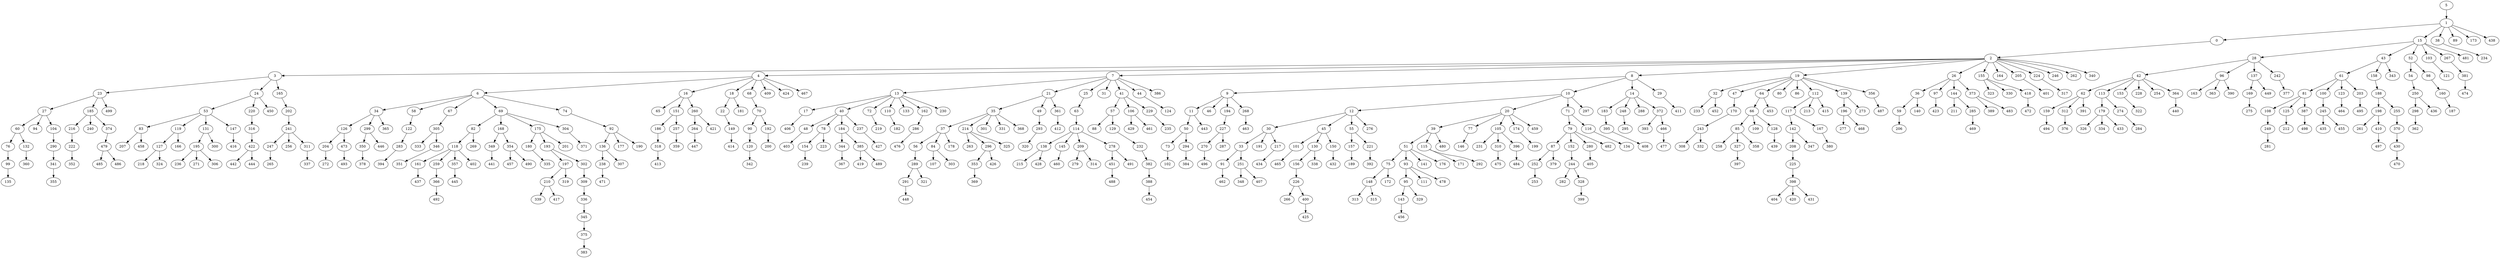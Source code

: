 digraph Dorogovtsev_Mendes_nodes_500_DFS_R_5 {
5;
1;
0;
2;
3;
23;
27;
60;
76;
99;
135;
132;
360;
94;
104;
290;
341;
355;
185;
216;
222;
352;
240;
374;
479;
485;
486;
499;
24;
53;
83;
207;
458;
119;
127;
218;
324;
166;
131;
195;
236;
271;
306;
300;
147;
416;
220;
316;
422;
442;
444;
450;
165;
202;
241;
247;
265;
256;
311;
337;
4;
6;
34;
126;
204;
272;
473;
493;
299;
350;
378;
446;
365;
58;
122;
283;
394;
67;
305;
333;
346;
351;
69;
82;
118;
161;
437;
259;
366;
492;
357;
445;
402;
269;
168;
349;
441;
354;
457;
490;
175;
180;
335;
193;
197;
210;
339;
417;
319;
302;
309;
336;
345;
375;
383;
201;
304;
371;
74;
92;
136;
238;
471;
307;
177;
190;
16;
65;
151;
186;
318;
413;
257;
359;
260;
264;
447;
421;
18;
22;
149;
414;
181;
68;
70;
90;
120;
342;
192;
200;
409;
424;
467;
7;
13;
17;
406;
40;
48;
403;
78;
154;
239;
223;
184;
344;
367;
385;
419;
489;
237;
427;
72;
219;
110;
182;
133;
162;
286;
476;
230;
21;
35;
37;
56;
289;
291;
448;
321;
84;
107;
303;
178;
214;
263;
296;
353;
369;
426;
325;
301;
331;
368;
49;
293;
320;
361;
412;
25;
63;
114;
138;
215;
428;
145;
460;
209;
279;
314;
278;
451;
488;
491;
31;
41;
57;
88;
129;
232;
382;
388;
454;
106;
429;
461;
229;
235;
44;
124;
386;
8;
9;
11;
50;
73;
102;
294;
384;
443;
46;
194;
227;
270;
496;
287;
268;
463;
10;
12;
30;
33;
91;
462;
251;
348;
407;
191;
217;
434;
45;
101;
465;
130;
156;
226;
266;
400;
425;
338;
150;
432;
55;
157;
189;
221;
392;
276;
20;
39;
51;
75;
148;
313;
315;
172;
93;
95;
143;
456;
329;
111;
478;
141;
176;
115;
171;
292;
480;
77;
146;
105;
231;
310;
475;
396;
484;
174;
199;
459;
71;
79;
87;
252;
253;
379;
152;
244;
282;
328;
399;
280;
405;
482;
116;
134;
297;
14;
183;
395;
408;
248;
295;
288;
372;
393;
466;
477;
29;
411;
19;
32;
233;
452;
47;
170;
243;
308;
332;
64;
66;
85;
258;
327;
397;
358;
109;
128;
439;
453;
80;
86;
112;
117;
142;
208;
225;
398;
404;
420;
431;
347;
167;
380;
213;
415;
139;
196;
277;
468;
273;
356;
487;
26;
36;
59;
206;
140;
97;
423;
144;
211;
285;
469;
373;
389;
483;
155;
323;
330;
418;
472;
164;
205;
401;
224;
317;
246;
262;
340;
15;
28;
42;
62;
159;
494;
312;
376;
391;
113;
179;
326;
334;
433;
274;
284;
153;
322;
228;
254;
364;
440;
96;
163;
363;
390;
137;
169;
275;
449;
242;
377;
43;
61;
81;
108;
249;
281;
125;
212;
387;
498;
100;
245;
435;
455;
123;
464;
203;
495;
158;
188;
198;
261;
410;
497;
255;
370;
430;
470;
343;
52;
54;
250;
298;
362;
436;
98;
160;
187;
103;
121;
267;
381;
474;
481;
38;
234;
89;
173;
438;
99 -> 135;
76 -> 99;
60 -> 76;
132 -> 360;
60 -> 132;
27 -> 60;
27 -> 94;
341 -> 355;
290 -> 341;
104 -> 290;
27 -> 104;
23 -> 27;
222 -> 352;
216 -> 222;
185 -> 216;
185 -> 240;
479 -> 485;
479 -> 486;
374 -> 479;
185 -> 374;
23 -> 185;
23 -> 499;
3 -> 23;
83 -> 207;
83 -> 458;
53 -> 83;
127 -> 218;
127 -> 324;
119 -> 127;
119 -> 166;
53 -> 119;
195 -> 236;
195 -> 271;
195 -> 306;
131 -> 195;
131 -> 300;
53 -> 131;
147 -> 416;
53 -> 147;
24 -> 53;
422 -> 442;
422 -> 444;
316 -> 422;
220 -> 316;
24 -> 220;
24 -> 450;
3 -> 24;
247 -> 265;
241 -> 247;
241 -> 256;
311 -> 337;
241 -> 311;
202 -> 241;
165 -> 202;
3 -> 165;
2 -> 3;
204 -> 272;
126 -> 204;
473 -> 493;
126 -> 473;
34 -> 126;
350 -> 378;
299 -> 350;
299 -> 446;
34 -> 299;
34 -> 365;
6 -> 34;
283 -> 394;
122 -> 283;
58 -> 122;
6 -> 58;
305 -> 333;
346 -> 351;
305 -> 346;
67 -> 305;
6 -> 67;
161 -> 437;
118 -> 161;
366 -> 492;
259 -> 366;
118 -> 259;
357 -> 445;
118 -> 357;
118 -> 402;
82 -> 118;
82 -> 269;
69 -> 82;
349 -> 441;
168 -> 349;
354 -> 457;
354 -> 490;
168 -> 354;
69 -> 168;
180 -> 335;
175 -> 180;
210 -> 339;
210 -> 417;
197 -> 210;
197 -> 319;
193 -> 197;
375 -> 383;
345 -> 375;
336 -> 345;
309 -> 336;
302 -> 309;
193 -> 302;
175 -> 193;
175 -> 201;
69 -> 175;
304 -> 371;
69 -> 304;
6 -> 69;
238 -> 471;
136 -> 238;
136 -> 307;
92 -> 136;
92 -> 177;
92 -> 190;
74 -> 92;
6 -> 74;
4 -> 6;
16 -> 65;
318 -> 413;
186 -> 318;
151 -> 186;
257 -> 359;
151 -> 257;
16 -> 151;
264 -> 447;
260 -> 264;
260 -> 421;
16 -> 260;
4 -> 16;
149 -> 414;
22 -> 149;
18 -> 22;
18 -> 181;
4 -> 18;
120 -> 342;
90 -> 120;
70 -> 90;
192 -> 200;
70 -> 192;
68 -> 70;
4 -> 68;
4 -> 409;
4 -> 424;
4 -> 467;
2 -> 4;
17 -> 406;
13 -> 17;
48 -> 403;
40 -> 48;
154 -> 239;
78 -> 154;
78 -> 223;
40 -> 78;
344 -> 367;
184 -> 344;
385 -> 419;
385 -> 489;
184 -> 385;
40 -> 184;
237 -> 427;
40 -> 237;
13 -> 40;
72 -> 219;
13 -> 72;
110 -> 182;
13 -> 110;
13 -> 133;
286 -> 476;
162 -> 286;
13 -> 162;
13 -> 230;
7 -> 13;
291 -> 448;
289 -> 291;
289 -> 321;
56 -> 289;
37 -> 56;
84 -> 107;
84 -> 303;
37 -> 84;
37 -> 178;
35 -> 37;
214 -> 263;
353 -> 369;
296 -> 353;
296 -> 426;
214 -> 296;
214 -> 325;
35 -> 214;
35 -> 301;
35 -> 331;
35 -> 368;
21 -> 35;
293 -> 320;
49 -> 293;
21 -> 49;
361 -> 412;
21 -> 361;
7 -> 21;
138 -> 215;
138 -> 428;
114 -> 138;
145 -> 460;
114 -> 145;
209 -> 279;
209 -> 314;
114 -> 209;
451 -> 488;
278 -> 451;
278 -> 491;
114 -> 278;
63 -> 114;
25 -> 63;
7 -> 25;
7 -> 31;
57 -> 88;
388 -> 454;
382 -> 388;
232 -> 382;
129 -> 232;
57 -> 129;
41 -> 57;
106 -> 429;
106 -> 461;
41 -> 106;
229 -> 235;
41 -> 229;
7 -> 41;
44 -> 124;
7 -> 44;
7 -> 386;
2 -> 7;
73 -> 102;
50 -> 73;
294 -> 384;
50 -> 294;
11 -> 50;
11 -> 443;
9 -> 11;
9 -> 46;
270 -> 496;
227 -> 270;
227 -> 287;
194 -> 227;
9 -> 194;
268 -> 463;
9 -> 268;
8 -> 9;
91 -> 462;
33 -> 91;
251 -> 348;
251 -> 407;
33 -> 251;
30 -> 33;
30 -> 191;
217 -> 434;
30 -> 217;
12 -> 30;
101 -> 465;
45 -> 101;
226 -> 266;
400 -> 425;
226 -> 400;
156 -> 226;
130 -> 156;
130 -> 338;
45 -> 130;
150 -> 432;
45 -> 150;
12 -> 45;
157 -> 189;
55 -> 157;
221 -> 392;
55 -> 221;
12 -> 55;
12 -> 276;
10 -> 12;
148 -> 313;
148 -> 315;
75 -> 148;
75 -> 172;
51 -> 75;
143 -> 456;
95 -> 143;
95 -> 329;
93 -> 95;
93 -> 111;
93 -> 478;
51 -> 93;
51 -> 141;
51 -> 176;
39 -> 51;
115 -> 171;
115 -> 292;
39 -> 115;
39 -> 480;
20 -> 39;
77 -> 146;
20 -> 77;
105 -> 231;
310 -> 475;
105 -> 310;
396 -> 484;
105 -> 396;
20 -> 105;
174 -> 199;
20 -> 174;
20 -> 459;
10 -> 20;
252 -> 253;
87 -> 252;
87 -> 379;
79 -> 87;
244 -> 282;
328 -> 399;
244 -> 328;
152 -> 244;
79 -> 152;
280 -> 405;
79 -> 280;
79 -> 482;
71 -> 79;
116 -> 134;
71 -> 116;
10 -> 71;
10 -> 297;
8 -> 10;
395 -> 408;
183 -> 395;
14 -> 183;
248 -> 295;
14 -> 248;
14 -> 288;
372 -> 393;
466 -> 477;
372 -> 466;
14 -> 372;
8 -> 14;
29 -> 411;
8 -> 29;
2 -> 8;
32 -> 233;
32 -> 452;
19 -> 32;
243 -> 308;
243 -> 332;
170 -> 243;
47 -> 170;
19 -> 47;
85 -> 258;
327 -> 397;
85 -> 327;
85 -> 358;
66 -> 85;
66 -> 109;
128 -> 439;
66 -> 128;
64 -> 66;
64 -> 453;
19 -> 64;
19 -> 80;
19 -> 86;
398 -> 404;
398 -> 420;
398 -> 431;
225 -> 398;
208 -> 225;
142 -> 208;
142 -> 347;
117 -> 142;
167 -> 380;
117 -> 167;
112 -> 117;
112 -> 213;
112 -> 415;
19 -> 112;
196 -> 277;
196 -> 468;
139 -> 196;
139 -> 273;
19 -> 139;
356 -> 487;
19 -> 356;
2 -> 19;
59 -> 206;
36 -> 59;
36 -> 140;
26 -> 36;
97 -> 423;
26 -> 97;
144 -> 211;
285 -> 469;
144 -> 285;
26 -> 144;
373 -> 389;
373 -> 483;
26 -> 373;
2 -> 26;
155 -> 323;
155 -> 330;
418 -> 472;
155 -> 418;
2 -> 155;
2 -> 164;
205 -> 401;
2 -> 205;
224 -> 317;
2 -> 224;
2 -> 246;
2 -> 262;
2 -> 340;
0 -> 2;
1 -> 0;
159 -> 494;
62 -> 159;
312 -> 376;
62 -> 312;
62 -> 391;
42 -> 62;
179 -> 326;
179 -> 334;
179 -> 433;
113 -> 179;
274 -> 284;
113 -> 274;
42 -> 113;
153 -> 322;
42 -> 153;
42 -> 228;
42 -> 254;
364 -> 440;
42 -> 364;
28 -> 42;
96 -> 163;
96 -> 363;
96 -> 390;
28 -> 96;
169 -> 275;
137 -> 169;
137 -> 449;
28 -> 137;
242 -> 377;
28 -> 242;
15 -> 28;
249 -> 281;
108 -> 249;
81 -> 108;
125 -> 212;
81 -> 125;
387 -> 498;
81 -> 387;
61 -> 81;
245 -> 435;
245 -> 455;
100 -> 245;
61 -> 100;
123 -> 464;
61 -> 123;
203 -> 495;
61 -> 203;
43 -> 61;
198 -> 261;
410 -> 497;
198 -> 410;
188 -> 198;
430 -> 470;
370 -> 430;
255 -> 370;
188 -> 255;
158 -> 188;
43 -> 158;
43 -> 343;
15 -> 43;
298 -> 362;
250 -> 298;
250 -> 436;
54 -> 250;
52 -> 54;
160 -> 187;
98 -> 160;
52 -> 98;
15 -> 52;
103 -> 121;
15 -> 103;
381 -> 474;
267 -> 381;
15 -> 267;
15 -> 481;
1 -> 15;
38 -> 234;
1 -> 38;
1 -> 89;
1 -> 173;
1 -> 438;
5 -> 1;
}